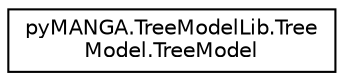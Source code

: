 digraph "Graphical Class Hierarchy"
{
  edge [fontname="Helvetica",fontsize="10",labelfontname="Helvetica",labelfontsize="10"];
  node [fontname="Helvetica",fontsize="10",shape=record];
  rankdir="LR";
  Node1 [label="pyMANGA.TreeModelLib.Tree\lModel.TreeModel",height=0.2,width=0.4,color="black", fillcolor="white", style="filled",URL="$classpyMANGA_1_1TreeModelLib_1_1TreeModel_1_1TreeModel.html"];
}
